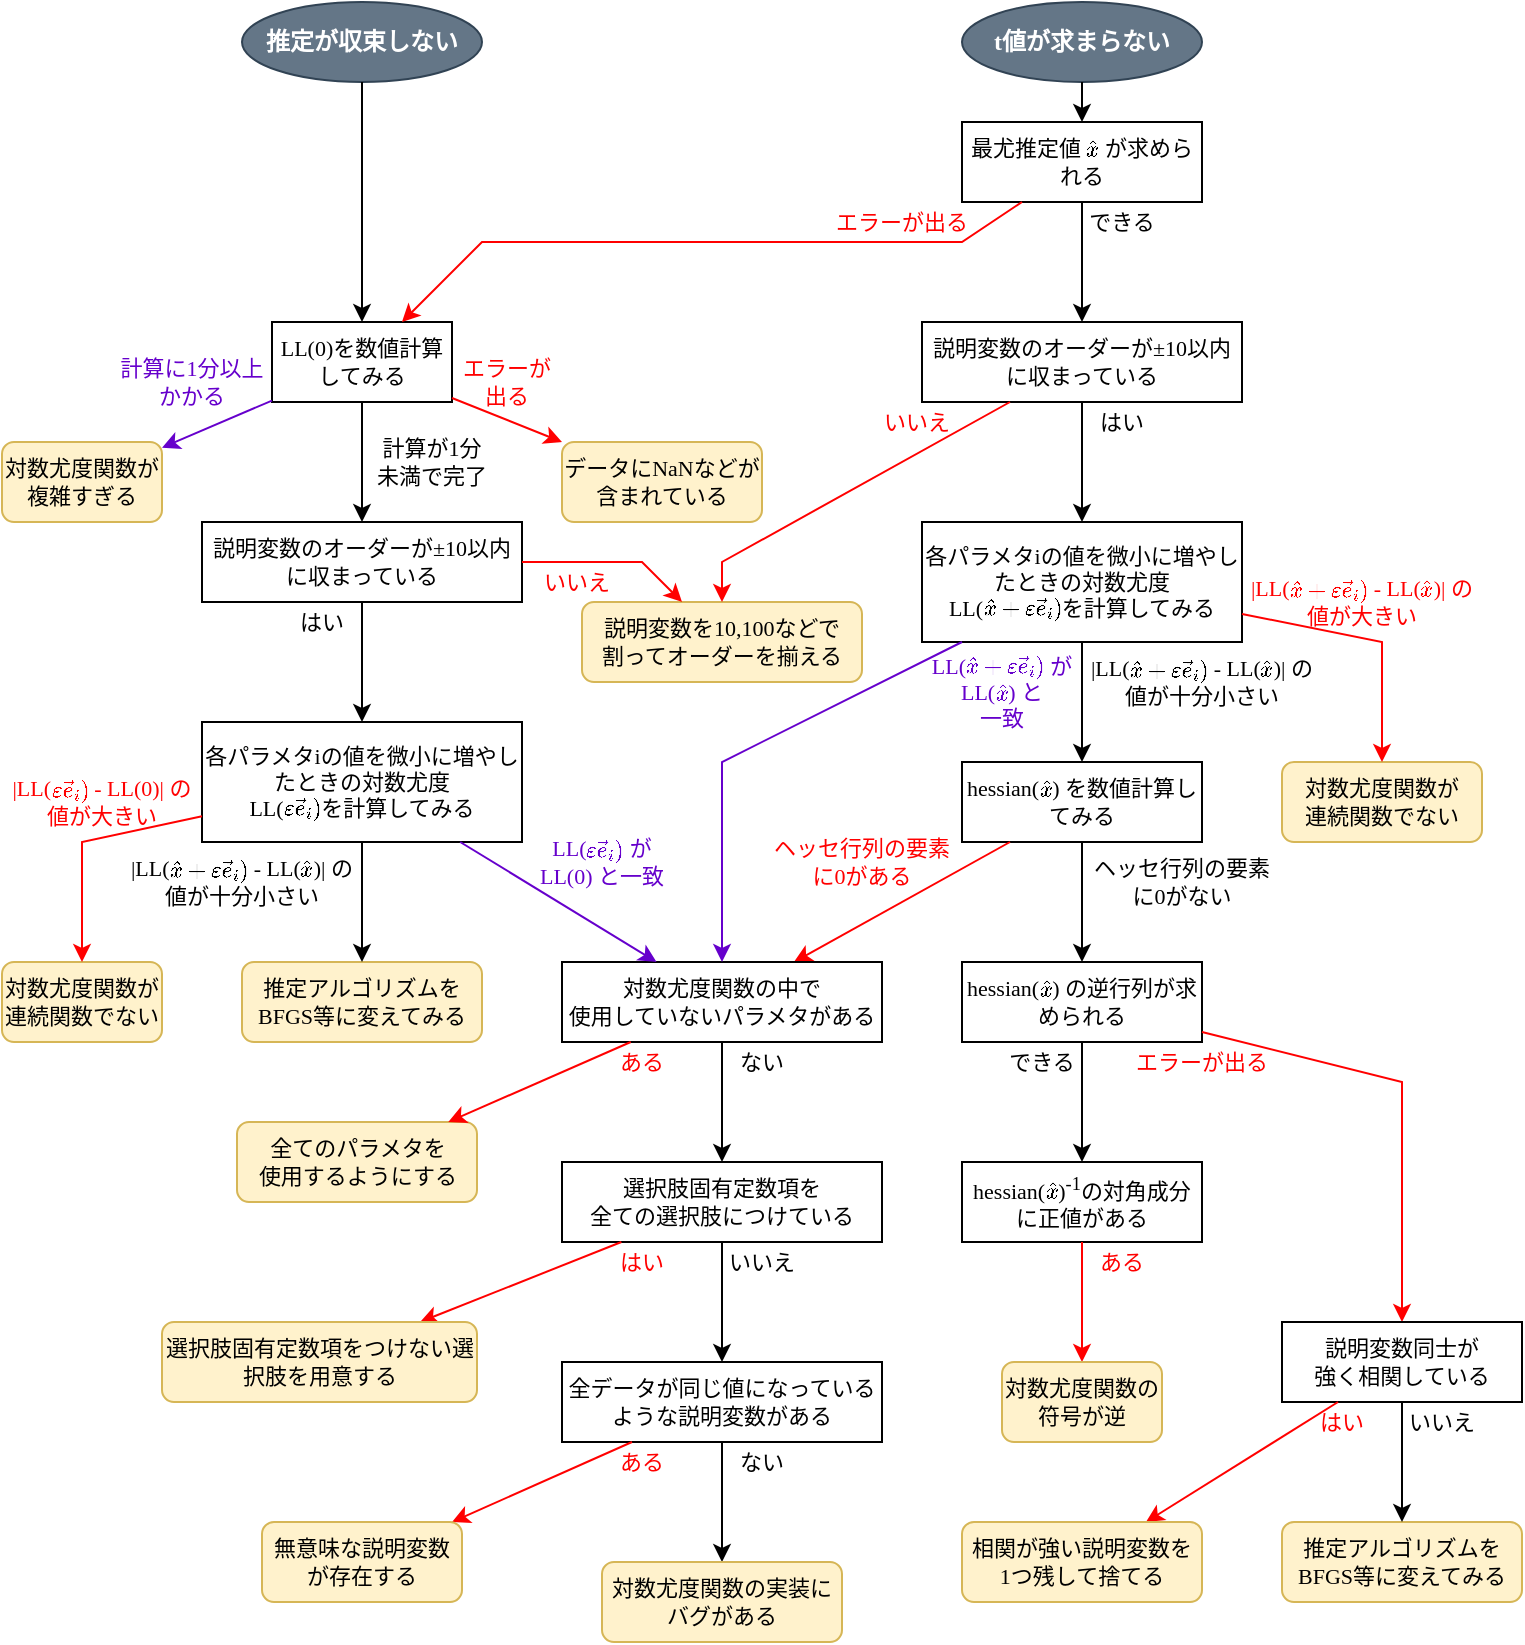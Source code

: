 <mxfile version="25.0.2">
  <diagram name="ページ1" id="csbX1CHgTbPyebrUw03X">
    <mxGraphModel dx="794" dy="511" grid="1" gridSize="10" guides="1" tooltips="1" connect="1" arrows="1" fold="1" page="1" pageScale="1" pageWidth="827" pageHeight="1169" math="1" shadow="0">
      <root>
        <mxCell id="0" />
        <mxCell id="1" parent="0" />
        <mxCell id="wFH1GYGM8m3KtPtm4ay0-4" value="推定が収束しない" style="ellipse;whiteSpace=wrap;html=1;fillColor=#647687;strokeColor=#314354;fontColor=#ffffff;fontFamily=メイリオ;fontSize=12;verticalAlign=middle;fontStyle=1" parent="1" vertex="1">
          <mxGeometry x="160" y="40" width="120" height="40" as="geometry" />
        </mxCell>
        <mxCell id="wFH1GYGM8m3KtPtm4ay0-5" value="t値が求まらない" style="ellipse;whiteSpace=wrap;html=1;fillColor=#647687;strokeColor=#314354;fontColor=#ffffff;fontFamily=メイリオ;fontSize=12;verticalAlign=middle;fontStyle=1" parent="1" vertex="1">
          <mxGeometry x="520" y="40" width="120" height="40" as="geometry" />
        </mxCell>
        <mxCell id="wFH1GYGM8m3KtPtm4ay0-6" value="" style="endArrow=classic;html=1;rounded=0;fontFamily=メイリオ;fontSize=11;verticalAlign=middle;" parent="1" source="wFH1GYGM8m3KtPtm4ay0-4" target="wFH1GYGM8m3KtPtm4ay0-7" edge="1">
          <mxGeometry width="50" height="50" relative="1" as="geometry">
            <mxPoint x="300" y="250" as="sourcePoint" />
            <mxPoint x="220" y="120" as="targetPoint" />
          </mxGeometry>
        </mxCell>
        <mxCell id="wFH1GYGM8m3KtPtm4ay0-7" value="LL(0)を数値計算してみる" style="rounded=0;whiteSpace=wrap;html=1;fontFamily=メイリオ;fontSize=11;verticalAlign=middle;" parent="1" vertex="1">
          <mxGeometry x="175" y="200" width="90" height="40" as="geometry" />
        </mxCell>
        <mxCell id="wFH1GYGM8m3KtPtm4ay0-8" value="" style="endArrow=classic;html=1;rounded=0;strokeColor=#6600CC;fontFamily=メイリオ;fontSize=11;verticalAlign=middle;" parent="1" source="wFH1GYGM8m3KtPtm4ay0-7" target="wFH1GYGM8m3KtPtm4ay0-10" edge="1">
          <mxGeometry width="50" height="50" relative="1" as="geometry">
            <mxPoint x="230" y="250" as="sourcePoint" />
            <mxPoint x="360" y="300" as="targetPoint" />
          </mxGeometry>
        </mxCell>
        <mxCell id="wFH1GYGM8m3KtPtm4ay0-9" value="計算に1分以上かかる" style="text;html=1;align=center;verticalAlign=middle;whiteSpace=wrap;rounded=0;fontColor=#6600CC;fontFamily=メイリオ;fontSize=11;" parent="1" vertex="1">
          <mxGeometry x="95" y="210" width="80" height="40" as="geometry" />
        </mxCell>
        <mxCell id="wFH1GYGM8m3KtPtm4ay0-10" value="対数尤度関数が複雑すぎる" style="rounded=1;whiteSpace=wrap;html=1;fillColor=#fff2cc;strokeColor=#d6b656;fontFamily=メイリオ;fontSize=11;verticalAlign=middle;" parent="1" vertex="1">
          <mxGeometry x="40" y="260" width="80" height="40" as="geometry" />
        </mxCell>
        <mxCell id="wFH1GYGM8m3KtPtm4ay0-13" value="" style="endArrow=classic;html=1;rounded=0;fontFamily=メイリオ;fontSize=11;verticalAlign=middle;" parent="1" source="wFH1GYGM8m3KtPtm4ay0-7" target="u9qrVU421LaHeVuqptxm-9" edge="1">
          <mxGeometry width="50" height="50" relative="1" as="geometry">
            <mxPoint x="230" y="270" as="sourcePoint" />
            <mxPoint x="220" y="300" as="targetPoint" />
          </mxGeometry>
        </mxCell>
        <mxCell id="wFH1GYGM8m3KtPtm4ay0-14" value="計算が1分&lt;div&gt;未満で完了&lt;/div&gt;" style="text;html=1;align=center;verticalAlign=middle;whiteSpace=wrap;rounded=0;fontFamily=メイリオ;fontSize=11;" parent="1" vertex="1">
          <mxGeometry x="220" y="250" width="70" height="40" as="geometry" />
        </mxCell>
        <mxCell id="wFH1GYGM8m3KtPtm4ay0-15" value="推定アルゴリズムをBFGS等に変えてみる" style="rounded=1;whiteSpace=wrap;html=1;fillColor=#fff2cc;strokeColor=#d6b656;fontFamily=メイリオ;fontSize=11;verticalAlign=middle;" parent="1" vertex="1">
          <mxGeometry x="160" y="520" width="120" height="40" as="geometry" />
        </mxCell>
        <mxCell id="wFH1GYGM8m3KtPtm4ay0-16" value="最尤推定値 \(\hat x\) が求められる&lt;div&gt;&lt;/div&gt;" style="rounded=0;whiteSpace=wrap;html=1;fontFamily=メイリオ;fontSize=11;verticalAlign=middle;" parent="1" vertex="1">
          <mxGeometry x="520" y="100" width="120" height="40" as="geometry" />
        </mxCell>
        <mxCell id="wFH1GYGM8m3KtPtm4ay0-17" value="" style="endArrow=classic;html=1;rounded=0;fontFamily=メイリオ;fontSize=11;verticalAlign=middle;" parent="1" source="wFH1GYGM8m3KtPtm4ay0-5" target="wFH1GYGM8m3KtPtm4ay0-16" edge="1">
          <mxGeometry width="50" height="50" relative="1" as="geometry">
            <mxPoint x="230" y="90" as="sourcePoint" />
            <mxPoint x="230" y="130" as="targetPoint" />
          </mxGeometry>
        </mxCell>
        <mxCell id="wFH1GYGM8m3KtPtm4ay0-19" value="エラーが出る" style="text;html=1;align=center;verticalAlign=middle;whiteSpace=wrap;rounded=0;fontColor=#FF0000;fontFamily=メイリオ;fontSize=11;" parent="1" vertex="1">
          <mxGeometry x="440" y="140" width="100" height="20" as="geometry" />
        </mxCell>
        <mxCell id="wFH1GYGM8m3KtPtm4ay0-20" value="できる" style="text;html=1;align=center;verticalAlign=middle;whiteSpace=wrap;rounded=0;fontFamily=メイリオ;fontSize=11;" parent="1" vertex="1">
          <mxGeometry x="580" y="140" width="40" height="20" as="geometry" />
        </mxCell>
        <mxCell id="wFH1GYGM8m3KtPtm4ay0-21" value="" style="endArrow=classic;html=1;rounded=0;fontFamily=メイリオ;fontSize=11;verticalAlign=middle;" parent="1" source="wFH1GYGM8m3KtPtm4ay0-16" target="u9qrVU421LaHeVuqptxm-12" edge="1">
          <mxGeometry width="50" height="50" relative="1" as="geometry">
            <mxPoint x="230" y="170" as="sourcePoint" />
            <mxPoint x="660" y="210" as="targetPoint" />
          </mxGeometry>
        </mxCell>
        <mxCell id="wFH1GYGM8m3KtPtm4ay0-22" value="hessian(\(\hat x\)) を数値計算してみる" style="rounded=0;whiteSpace=wrap;html=1;fontFamily=メイリオ;fontSize=11;verticalAlign=middle;" parent="1" vertex="1">
          <mxGeometry x="520" y="420" width="120" height="40" as="geometry" />
        </mxCell>
        <mxCell id="wFH1GYGM8m3KtPtm4ay0-23" value="ヘッセ行列の要素に0がある" style="text;html=1;align=center;verticalAlign=middle;whiteSpace=wrap;rounded=0;fontColor=#FF0000;fontFamily=メイリオ;fontSize=11;" parent="1" vertex="1">
          <mxGeometry x="420" y="450" width="100" height="40" as="geometry" />
        </mxCell>
        <mxCell id="wFH1GYGM8m3KtPtm4ay0-24" value="" style="endArrow=classic;html=1;rounded=0;strokeColor=#FF0000;fontFamily=メイリオ;fontSize=11;verticalAlign=middle;" parent="1" source="wFH1GYGM8m3KtPtm4ay0-22" target="wFH1GYGM8m3KtPtm4ay0-47" edge="1">
          <mxGeometry width="50" height="50" relative="1" as="geometry">
            <mxPoint x="390" y="500" as="sourcePoint" />
            <mxPoint x="400" y="480" as="targetPoint" />
          </mxGeometry>
        </mxCell>
        <mxCell id="wFH1GYGM8m3KtPtm4ay0-27" value="ヘッセ行列の要素に&lt;span style=&quot;background-color: initial;&quot;&gt;0がない&lt;/span&gt;" style="text;html=1;align=center;verticalAlign=middle;whiteSpace=wrap;rounded=0;fontFamily=メイリオ;fontSize=11;" parent="1" vertex="1">
          <mxGeometry x="580" y="460" width="100" height="40" as="geometry" />
        </mxCell>
        <mxCell id="wFH1GYGM8m3KtPtm4ay0-29" value="hessian(\(\hat x\))&lt;sup&gt;-1&lt;/sup&gt;の対角成分に正値がある" style="rounded=0;whiteSpace=wrap;html=1;fontFamily=メイリオ;fontSize=11;verticalAlign=middle;" parent="1" vertex="1">
          <mxGeometry x="520" y="620" width="120" height="40" as="geometry" />
        </mxCell>
        <mxCell id="wFH1GYGM8m3KtPtm4ay0-30" value="" style="endArrow=classic;html=1;rounded=0;fontFamily=メイリオ;fontSize=11;verticalAlign=middle;" parent="1" source="wFH1GYGM8m3KtPtm4ay0-22" target="wFH1GYGM8m3KtPtm4ay0-39" edge="1">
          <mxGeometry width="50" height="50" relative="1" as="geometry">
            <mxPoint x="430" y="470" as="sourcePoint" />
            <mxPoint x="430" y="510" as="targetPoint" />
          </mxGeometry>
        </mxCell>
        <mxCell id="wFH1GYGM8m3KtPtm4ay0-31" value="ある" style="text;html=1;align=center;verticalAlign=middle;whiteSpace=wrap;rounded=0;fontColor=#FF0000;fontFamily=メイリオ;fontSize=11;" parent="1" vertex="1">
          <mxGeometry x="580" y="660" width="40" height="20" as="geometry" />
        </mxCell>
        <mxCell id="wFH1GYGM8m3KtPtm4ay0-33" value="" style="endArrow=classic;html=1;rounded=0;strokeColor=#FF0000;fontFamily=メイリオ;fontSize=11;verticalAlign=middle;" parent="1" source="wFH1GYGM8m3KtPtm4ay0-29" target="wFH1GYGM8m3KtPtm4ay0-35" edge="1">
          <mxGeometry width="50" height="50" relative="1" as="geometry">
            <mxPoint x="370" y="590" as="sourcePoint" />
            <mxPoint x="540" y="620" as="targetPoint" />
          </mxGeometry>
        </mxCell>
        <mxCell id="wFH1GYGM8m3KtPtm4ay0-35" value="対数尤度関数の符号が逆" style="rounded=1;whiteSpace=wrap;html=1;fillColor=#fff2cc;strokeColor=#d6b656;fontFamily=メイリオ;fontSize=11;verticalAlign=middle;" parent="1" vertex="1">
          <mxGeometry x="540" y="720" width="80" height="40" as="geometry" />
        </mxCell>
        <mxCell id="wFH1GYGM8m3KtPtm4ay0-39" value="hessian(\(\hat x\)) の逆行列が求められる" style="rounded=0;whiteSpace=wrap;html=1;fontFamily=メイリオ;fontSize=11;verticalAlign=middle;" parent="1" vertex="1">
          <mxGeometry x="520" y="520" width="120" height="40" as="geometry" />
        </mxCell>
        <mxCell id="wFH1GYGM8m3KtPtm4ay0-40" value="" style="endArrow=classic;html=1;rounded=0;fontFamily=メイリオ;fontSize=11;verticalAlign=middle;" parent="1" source="wFH1GYGM8m3KtPtm4ay0-39" target="wFH1GYGM8m3KtPtm4ay0-29" edge="1">
          <mxGeometry width="50" height="50" relative="1" as="geometry">
            <mxPoint x="430" y="550" as="sourcePoint" />
            <mxPoint x="530" y="550" as="targetPoint" />
          </mxGeometry>
        </mxCell>
        <mxCell id="wFH1GYGM8m3KtPtm4ay0-41" value="できる" style="text;html=1;align=center;verticalAlign=middle;whiteSpace=wrap;rounded=0;fontFamily=メイリオ;fontSize=11;" parent="1" vertex="1">
          <mxGeometry x="540" y="560" width="40" height="20" as="geometry" />
        </mxCell>
        <mxCell id="wFH1GYGM8m3KtPtm4ay0-44" value="" style="endArrow=classic;html=1;rounded=0;strokeColor=#FF0000;fontFamily=メイリオ;fontSize=11;verticalAlign=middle;" parent="1" source="wFH1GYGM8m3KtPtm4ay0-39" target="A0bKrF_H1_ddprq1EIHs-3" edge="1">
          <mxGeometry width="50" height="50" relative="1" as="geometry">
            <mxPoint x="650" y="480" as="sourcePoint" />
            <mxPoint x="673.333" y="580" as="targetPoint" />
            <Array as="points">
              <mxPoint x="740" y="580" />
            </Array>
          </mxGeometry>
        </mxCell>
        <mxCell id="wFH1GYGM8m3KtPtm4ay0-45" value="エラーが出る" style="text;html=1;align=center;verticalAlign=middle;whiteSpace=wrap;rounded=0;fontColor=#FF0000;fontFamily=メイリオ;fontSize=11;" parent="1" vertex="1">
          <mxGeometry x="600" y="560" width="80" height="20" as="geometry" />
        </mxCell>
        <mxCell id="wFH1GYGM8m3KtPtm4ay0-47" value="対数尤度関数の中で&lt;div&gt;使用していないパラメタがある&lt;/div&gt;" style="rounded=0;whiteSpace=wrap;html=1;fontFamily=メイリオ;fontSize=11;verticalAlign=middle;" parent="1" vertex="1">
          <mxGeometry x="320" y="520" width="160" height="40" as="geometry" />
        </mxCell>
        <mxCell id="wFH1GYGM8m3KtPtm4ay0-49" value="ある" style="text;html=1;align=center;verticalAlign=middle;whiteSpace=wrap;rounded=0;fontColor=#FF0000;fontFamily=メイリオ;fontSize=11;" parent="1" vertex="1">
          <mxGeometry x="340" y="560" width="40" height="20" as="geometry" />
        </mxCell>
        <mxCell id="wFH1GYGM8m3KtPtm4ay0-50" value="ない" style="text;html=1;align=center;verticalAlign=middle;whiteSpace=wrap;rounded=0;fontFamily=メイリオ;fontSize=11;" parent="1" vertex="1">
          <mxGeometry x="400" y="560" width="40" height="20" as="geometry" />
        </mxCell>
        <mxCell id="wFH1GYGM8m3KtPtm4ay0-51" value="全てのパラメタを&lt;div&gt;使用するようにする&lt;/div&gt;" style="rounded=1;whiteSpace=wrap;html=1;fillColor=#fff2cc;strokeColor=#d6b656;fontFamily=メイリオ;fontSize=11;verticalAlign=middle;" parent="1" vertex="1">
          <mxGeometry x="157.5" y="600" width="120" height="40" as="geometry" />
        </mxCell>
        <mxCell id="wFH1GYGM8m3KtPtm4ay0-52" value="" style="endArrow=classic;html=1;rounded=0;strokeColor=#FF0000;fontFamily=メイリオ;fontSize=11;verticalAlign=middle;" parent="1" source="wFH1GYGM8m3KtPtm4ay0-47" target="wFH1GYGM8m3KtPtm4ay0-51" edge="1">
          <mxGeometry width="50" height="50" relative="1" as="geometry">
            <mxPoint x="365.714" y="580" as="sourcePoint" />
            <mxPoint x="300" y="540" as="targetPoint" />
          </mxGeometry>
        </mxCell>
        <mxCell id="wFH1GYGM8m3KtPtm4ay0-53" value="" style="endArrow=classic;html=1;rounded=0;fontFamily=メイリオ;fontSize=11;verticalAlign=middle;" parent="1" source="wFH1GYGM8m3KtPtm4ay0-47" target="u9qrVU421LaHeVuqptxm-1" edge="1">
          <mxGeometry width="50" height="50" relative="1" as="geometry">
            <mxPoint x="430" y="580" as="sourcePoint" />
            <mxPoint x="410" y="600" as="targetPoint" />
          </mxGeometry>
        </mxCell>
        <mxCell id="wFH1GYGM8m3KtPtm4ay0-55" value="全データが同じ値になっているような説明変数がある" style="rounded=0;whiteSpace=wrap;html=1;fontFamily=メイリオ;fontSize=11;verticalAlign=middle;" parent="1" vertex="1">
          <mxGeometry x="320" y="720" width="160" height="40" as="geometry" />
        </mxCell>
        <mxCell id="wFH1GYGM8m3KtPtm4ay0-56" value="データにNaNなどが含まれている" style="rounded=1;whiteSpace=wrap;html=1;fillColor=#fff2cc;strokeColor=#d6b656;fontFamily=メイリオ;fontSize=11;verticalAlign=middle;" parent="1" vertex="1">
          <mxGeometry x="320" y="260" width="100" height="40" as="geometry" />
        </mxCell>
        <mxCell id="wFH1GYGM8m3KtPtm4ay0-58" value="" style="endArrow=classic;html=1;rounded=0;strokeColor=#FF0000;fontFamily=メイリオ;fontSize=11;verticalAlign=middle;" parent="1" source="wFH1GYGM8m3KtPtm4ay0-7" target="wFH1GYGM8m3KtPtm4ay0-56" edge="1">
          <mxGeometry width="50" height="50" relative="1" as="geometry">
            <mxPoint x="250" y="330" as="sourcePoint" />
            <mxPoint x="290" y="370" as="targetPoint" />
          </mxGeometry>
        </mxCell>
        <mxCell id="wFH1GYGM8m3KtPtm4ay0-59" value="エラーが出る" style="text;html=1;align=center;verticalAlign=middle;whiteSpace=wrap;rounded=0;fontColor=#FF0000;fontFamily=メイリオ;fontSize=11;" parent="1" vertex="1">
          <mxGeometry x="265" y="210" width="55" height="40" as="geometry" />
        </mxCell>
        <mxCell id="wFH1GYGM8m3KtPtm4ay0-61" value="" style="endArrow=classic;html=1;rounded=0;strokeColor=#FF0000;fontFamily=メイリオ;fontSize=11;verticalAlign=middle;" parent="1" source="wFH1GYGM8m3KtPtm4ay0-16" target="wFH1GYGM8m3KtPtm4ay0-7" edge="1">
          <mxGeometry width="50" height="50" relative="1" as="geometry">
            <mxPoint x="300" y="350" as="sourcePoint" />
            <mxPoint x="170" y="200" as="targetPoint" />
            <Array as="points">
              <mxPoint x="520" y="160" />
              <mxPoint x="280" y="160" />
            </Array>
          </mxGeometry>
        </mxCell>
        <mxCell id="wFH1GYGM8m3KtPtm4ay0-62" value="" style="endArrow=classic;html=1;rounded=0;strokeColor=#FF0000;fontFamily=メイリオ;fontSize=11;verticalAlign=middle;" parent="1" source="wFH1GYGM8m3KtPtm4ay0-55" target="EiS7PpM1qMPfqrUUcOb0-3" edge="1">
          <mxGeometry width="50" height="50" relative="1" as="geometry">
            <mxPoint x="414" y="610" as="sourcePoint" />
            <mxPoint x="190" y="810" as="targetPoint" />
          </mxGeometry>
        </mxCell>
        <mxCell id="wFH1GYGM8m3KtPtm4ay0-63" value="ある" style="text;html=1;align=center;verticalAlign=middle;whiteSpace=wrap;rounded=0;fontColor=#FF0000;fontFamily=メイリオ;fontSize=11;" parent="1" vertex="1">
          <mxGeometry x="340" y="760" width="40" height="20" as="geometry" />
        </mxCell>
        <mxCell id="wFH1GYGM8m3KtPtm4ay0-64" value="ない" style="text;html=1;align=center;verticalAlign=middle;whiteSpace=wrap;rounded=0;fontFamily=メイリオ;fontSize=11;" parent="1" vertex="1">
          <mxGeometry x="400" y="760" width="40" height="20" as="geometry" />
        </mxCell>
        <mxCell id="wFH1GYGM8m3KtPtm4ay0-65" value="" style="endArrow=classic;html=1;rounded=0;fontFamily=メイリオ;fontSize=11;verticalAlign=middle;" parent="1" source="wFH1GYGM8m3KtPtm4ay0-55" target="wFH1GYGM8m3KtPtm4ay0-66" edge="1">
          <mxGeometry width="50" height="50" relative="1" as="geometry">
            <mxPoint x="434" y="690" as="sourcePoint" />
            <mxPoint x="480" y="820" as="targetPoint" />
          </mxGeometry>
        </mxCell>
        <mxCell id="wFH1GYGM8m3KtPtm4ay0-66" value="対数尤度関数の実装にバグがある" style="rounded=1;whiteSpace=wrap;html=1;fillColor=#fff2cc;strokeColor=#d6b656;fontFamily=メイリオ;fontSize=11;verticalAlign=middle;" parent="1" vertex="1">
          <mxGeometry x="340" y="820" width="120" height="40" as="geometry" />
        </mxCell>
        <mxCell id="EiS7PpM1qMPfqrUUcOb0-1" value="各パラメタiの値を微小に増やしたときの対数尤度&lt;div&gt;LL(\(\hat x + \varepsilon \vec{e}_i)\)を計算してみる&lt;/div&gt;" style="rounded=0;whiteSpace=wrap;html=1;fontFamily=メイリオ;fontSize=11;verticalAlign=middle;" parent="1" vertex="1">
          <mxGeometry x="500" y="300" width="160" height="60" as="geometry" />
        </mxCell>
        <mxCell id="EiS7PpM1qMPfqrUUcOb0-2" value="" style="endArrow=classic;html=1;rounded=0;fontFamily=メイリオ;fontSize=11;verticalAlign=middle;" parent="1" source="EiS7PpM1qMPfqrUUcOb0-1" target="wFH1GYGM8m3KtPtm4ay0-22" edge="1">
          <mxGeometry width="50" height="50" relative="1" as="geometry">
            <mxPoint x="570" y="370" as="sourcePoint" />
            <mxPoint x="390" y="312" as="targetPoint" />
          </mxGeometry>
        </mxCell>
        <mxCell id="EiS7PpM1qMPfqrUUcOb0-3" value="無意味な説明変数が存在する" style="rounded=1;whiteSpace=wrap;html=1;fillColor=#fff2cc;strokeColor=#d6b656;fontFamily=メイリオ;fontSize=11;verticalAlign=middle;" parent="1" vertex="1">
          <mxGeometry x="170" y="800" width="100" height="40" as="geometry" />
        </mxCell>
        <mxCell id="EiS7PpM1qMPfqrUUcOb0-4" value="|LL(\(\hat x + \varepsilon \vec{e}_i)\) - LL(\(\hat x\))| の値が十分小さい" style="text;html=1;align=center;verticalAlign=middle;whiteSpace=wrap;rounded=0;fontFamily=メイリオ;fontSize=11;" parent="1" vertex="1">
          <mxGeometry x="580" y="360" width="120" height="40" as="geometry" />
        </mxCell>
        <mxCell id="EiS7PpM1qMPfqrUUcOb0-6" value="" style="endArrow=classic;html=1;rounded=0;strokeColor=#6600CC;fontFamily=メイリオ;fontSize=11;verticalAlign=middle;" parent="1" source="EiS7PpM1qMPfqrUUcOb0-1" target="wFH1GYGM8m3KtPtm4ay0-47" edge="1">
          <mxGeometry width="50" height="50" relative="1" as="geometry">
            <mxPoint x="390" y="450" as="sourcePoint" />
            <mxPoint x="440" y="400" as="targetPoint" />
            <Array as="points">
              <mxPoint x="400" y="420" />
            </Array>
          </mxGeometry>
        </mxCell>
        <mxCell id="EiS7PpM1qMPfqrUUcOb0-8" value="|LL(\(\hat x + \varepsilon \vec{e}_i)\) - LL(\(\hat x\))| の値が大きい" style="text;html=1;align=center;verticalAlign=middle;whiteSpace=wrap;rounded=0;fontColor=#FF0000;fontFamily=メイリオ;fontSize=11;" parent="1" vertex="1">
          <mxGeometry x="660" y="320" width="120" height="40" as="geometry" />
        </mxCell>
        <mxCell id="EiS7PpM1qMPfqrUUcOb0-9" value="対数尤度関数が&lt;div&gt;連続関数でない&lt;/div&gt;" style="rounded=1;whiteSpace=wrap;html=1;fillColor=#fff2cc;strokeColor=#d6b656;fontFamily=メイリオ;fontSize=11;verticalAlign=middle;" parent="1" vertex="1">
          <mxGeometry x="680" y="420" width="100" height="40" as="geometry" />
        </mxCell>
        <mxCell id="EiS7PpM1qMPfqrUUcOb0-10" value="" style="endArrow=classic;html=1;rounded=0;strokeColor=#FF0000;fontFamily=メイリオ;fontSize=11;verticalAlign=middle;" parent="1" source="EiS7PpM1qMPfqrUUcOb0-1" target="EiS7PpM1qMPfqrUUcOb0-9" edge="1">
          <mxGeometry width="50" height="50" relative="1" as="geometry">
            <mxPoint x="545" y="450" as="sourcePoint" />
            <mxPoint x="455" y="490" as="targetPoint" />
            <Array as="points">
              <mxPoint x="730" y="360" />
            </Array>
          </mxGeometry>
        </mxCell>
        <mxCell id="EiS7PpM1qMPfqrUUcOb0-12" value="各パラメタiの値を微小に増やしたときの対数尤度&lt;div&gt;LL(\(\varepsilon \vec{e}_i)\)を計算してみる&lt;/div&gt;" style="rounded=0;whiteSpace=wrap;html=1;fontFamily=メイリオ;fontSize=11;verticalAlign=middle;" parent="1" vertex="1">
          <mxGeometry x="140" y="400" width="160" height="60" as="geometry" />
        </mxCell>
        <mxCell id="EiS7PpM1qMPfqrUUcOb0-14" value="|LL(\(\hat x + \varepsilon \vec{e}_i)\) - LL(\(\hat x\))| の値が十分小さい" style="text;html=1;align=center;verticalAlign=middle;whiteSpace=wrap;rounded=0;fontFamily=メイリオ;fontSize=11;" parent="1" vertex="1">
          <mxGeometry x="100" y="460" width="120" height="40" as="geometry" />
        </mxCell>
        <mxCell id="EiS7PpM1qMPfqrUUcOb0-15" value="" style="endArrow=classic;html=1;rounded=0;fontFamily=メイリオ;fontSize=11;verticalAlign=middle;" parent="1" source="EiS7PpM1qMPfqrUUcOb0-12" target="wFH1GYGM8m3KtPtm4ay0-15" edge="1">
          <mxGeometry width="50" height="50" relative="1" as="geometry">
            <mxPoint x="590" y="370" as="sourcePoint" />
            <mxPoint x="590" y="430" as="targetPoint" />
          </mxGeometry>
        </mxCell>
        <mxCell id="EiS7PpM1qMPfqrUUcOb0-16" value="|LL(\(\varepsilon \vec{e}_i)\) - LL(0)| の値が大きい" style="text;html=1;align=center;verticalAlign=middle;whiteSpace=wrap;rounded=0;fontColor=#FF0000;fontFamily=メイリオ;fontSize=11;" parent="1" vertex="1">
          <mxGeometry x="40" y="420" width="100" height="40" as="geometry" />
        </mxCell>
        <mxCell id="EiS7PpM1qMPfqrUUcOb0-17" value="対数尤度関数が連続関数でない" style="rounded=1;whiteSpace=wrap;html=1;fillColor=#fff2cc;strokeColor=#d6b656;fontFamily=メイリオ;fontSize=11;verticalAlign=middle;" parent="1" vertex="1">
          <mxGeometry x="40" y="520" width="80" height="40" as="geometry" />
        </mxCell>
        <mxCell id="EiS7PpM1qMPfqrUUcOb0-18" value="" style="endArrow=classic;html=1;rounded=0;strokeColor=#FF0000;fontFamily=メイリオ;fontSize=11;verticalAlign=middle;" parent="1" source="EiS7PpM1qMPfqrUUcOb0-12" target="EiS7PpM1qMPfqrUUcOb0-17" edge="1">
          <mxGeometry width="50" height="50" relative="1" as="geometry">
            <mxPoint x="40" y="447" as="sourcePoint" />
            <mxPoint x="-165" y="590" as="targetPoint" />
            <Array as="points">
              <mxPoint x="80" y="460" />
            </Array>
          </mxGeometry>
        </mxCell>
        <mxCell id="EiS7PpM1qMPfqrUUcOb0-19" value="LL(\(\hat x + \varepsilon \vec{e}_i)\) が LL(\(\hat x\)) と&lt;div&gt;一致&lt;/div&gt;" style="text;html=1;align=center;verticalAlign=middle;whiteSpace=wrap;rounded=0;fontColor=#6600CC;fontFamily=メイリオ;fontSize=11;" parent="1" vertex="1">
          <mxGeometry x="500" y="360" width="80" height="50" as="geometry" />
        </mxCell>
        <mxCell id="EiS7PpM1qMPfqrUUcOb0-20" value="&lt;span&gt;LL(\(\varepsilon \vec{e}_i)\) が LL(0) と一致&lt;/span&gt;" style="text;html=1;align=center;verticalAlign=middle;whiteSpace=wrap;rounded=0;fontColor=#6600CC;fontFamily=メイリオ;fontSize=11;" parent="1" vertex="1">
          <mxGeometry x="300" y="450" width="80" height="40" as="geometry" />
        </mxCell>
        <mxCell id="EiS7PpM1qMPfqrUUcOb0-22" value="" style="endArrow=classic;html=1;rounded=0;strokeColor=#6600CC;fontFamily=メイリオ;fontSize=11;verticalAlign=middle;" parent="1" source="EiS7PpM1qMPfqrUUcOb0-12" target="wFH1GYGM8m3KtPtm4ay0-47" edge="1">
          <mxGeometry width="50" height="50" relative="1" as="geometry">
            <mxPoint x="350" y="570" as="sourcePoint" />
            <mxPoint x="290" y="590" as="targetPoint" />
          </mxGeometry>
        </mxCell>
        <mxCell id="u9qrVU421LaHeVuqptxm-1" value="選択肢固有定数項を&lt;div&gt;全ての選択肢につけている&lt;/div&gt;" style="rounded=0;whiteSpace=wrap;html=1;fontFamily=メイリオ;fontSize=11;verticalAlign=middle;" parent="1" vertex="1">
          <mxGeometry x="320" y="620" width="160" height="40" as="geometry" />
        </mxCell>
        <mxCell id="u9qrVU421LaHeVuqptxm-2" value="" style="endArrow=classic;html=1;rounded=0;fontFamily=メイリオ;fontSize=11;verticalAlign=middle;" parent="1" source="u9qrVU421LaHeVuqptxm-1" target="wFH1GYGM8m3KtPtm4ay0-55" edge="1">
          <mxGeometry width="50" height="50" relative="1" as="geometry">
            <mxPoint x="410" y="570" as="sourcePoint" />
            <mxPoint x="410" y="630" as="targetPoint" />
          </mxGeometry>
        </mxCell>
        <mxCell id="u9qrVU421LaHeVuqptxm-3" value="いいえ" style="text;html=1;align=center;verticalAlign=middle;whiteSpace=wrap;rounded=0;fontFamily=メイリオ;fontSize=11;" parent="1" vertex="1">
          <mxGeometry x="400" y="660" width="40" height="20" as="geometry" />
        </mxCell>
        <mxCell id="u9qrVU421LaHeVuqptxm-4" value="はい" style="text;html=1;align=center;verticalAlign=middle;whiteSpace=wrap;rounded=0;fontColor=#FF0000;fontFamily=メイリオ;fontSize=11;" parent="1" vertex="1">
          <mxGeometry x="340" y="660" width="40" height="20" as="geometry" />
        </mxCell>
        <mxCell id="u9qrVU421LaHeVuqptxm-6" value="" style="endArrow=classic;html=1;rounded=0;strokeColor=#FF0000;fontFamily=メイリオ;fontSize=11;verticalAlign=middle;" parent="1" source="u9qrVU421LaHeVuqptxm-1" target="u9qrVU421LaHeVuqptxm-7" edge="1">
          <mxGeometry width="50" height="50" relative="1" as="geometry">
            <mxPoint x="352.5" y="660" as="sourcePoint" />
            <mxPoint x="187.5" y="710" as="targetPoint" />
          </mxGeometry>
        </mxCell>
        <mxCell id="u9qrVU421LaHeVuqptxm-7" value="選択肢固有定数項をつけない選択肢を用意する" style="rounded=1;whiteSpace=wrap;html=1;fillColor=#fff2cc;strokeColor=#d6b656;fontFamily=メイリオ;fontSize=11;verticalAlign=middle;" parent="1" vertex="1">
          <mxGeometry x="120" y="700" width="157.5" height="40" as="geometry" />
        </mxCell>
        <mxCell id="u9qrVU421LaHeVuqptxm-9" value="説明変数のオーダーが±10以内に収まっている" style="rounded=0;whiteSpace=wrap;html=1;fontFamily=メイリオ;fontSize=11;verticalAlign=middle;" parent="1" vertex="1">
          <mxGeometry x="140" y="300" width="160" height="40" as="geometry" />
        </mxCell>
        <mxCell id="u9qrVU421LaHeVuqptxm-10" value="" style="endArrow=classic;html=1;rounded=0;fontFamily=メイリオ;fontSize=11;verticalAlign=middle;" parent="1" source="u9qrVU421LaHeVuqptxm-9" target="EiS7PpM1qMPfqrUUcOb0-12" edge="1">
          <mxGeometry width="50" height="50" relative="1" as="geometry">
            <mxPoint x="230" y="90" as="sourcePoint" />
            <mxPoint x="230" y="210" as="targetPoint" />
          </mxGeometry>
        </mxCell>
        <mxCell id="u9qrVU421LaHeVuqptxm-11" value="はい" style="text;html=1;align=center;verticalAlign=middle;whiteSpace=wrap;rounded=0;fontFamily=メイリオ;fontSize=11;" parent="1" vertex="1">
          <mxGeometry x="180" y="340" width="40" height="20" as="geometry" />
        </mxCell>
        <mxCell id="u9qrVU421LaHeVuqptxm-12" value="説明変数のオーダーが±10以内に収まっている" style="rounded=0;whiteSpace=wrap;html=1;fontFamily=メイリオ;fontSize=11;verticalAlign=middle;" parent="1" vertex="1">
          <mxGeometry x="500" y="200" width="160" height="40" as="geometry" />
        </mxCell>
        <mxCell id="u9qrVU421LaHeVuqptxm-13" value="" style="endArrow=classic;html=1;rounded=0;fontFamily=メイリオ;fontSize=11;verticalAlign=middle;" parent="1" source="u9qrVU421LaHeVuqptxm-12" target="EiS7PpM1qMPfqrUUcOb0-1" edge="1">
          <mxGeometry width="50" height="50" relative="1" as="geometry">
            <mxPoint x="590" y="150" as="sourcePoint" />
            <mxPoint x="590" y="210" as="targetPoint" />
          </mxGeometry>
        </mxCell>
        <mxCell id="u9qrVU421LaHeVuqptxm-14" value="説明変数を10,100などで&lt;div&gt;割ってオーダーを揃える&lt;/div&gt;" style="rounded=1;whiteSpace=wrap;html=1;fillColor=#fff2cc;strokeColor=#d6b656;fontFamily=メイリオ;fontSize=11;verticalAlign=middle;" parent="1" vertex="1">
          <mxGeometry x="330" y="340" width="140" height="40" as="geometry" />
        </mxCell>
        <mxCell id="u9qrVU421LaHeVuqptxm-15" value="" style="endArrow=classic;html=1;rounded=0;strokeColor=#FF0000;fontFamily=メイリオ;fontSize=11;verticalAlign=middle;" parent="1" source="u9qrVU421LaHeVuqptxm-9" target="u9qrVU421LaHeVuqptxm-14" edge="1">
          <mxGeometry width="50" height="50" relative="1" as="geometry">
            <mxPoint x="275" y="248" as="sourcePoint" />
            <mxPoint x="330" y="270" as="targetPoint" />
            <Array as="points">
              <mxPoint x="360" y="320" />
            </Array>
          </mxGeometry>
        </mxCell>
        <mxCell id="u9qrVU421LaHeVuqptxm-16" value="いいえ" style="text;html=1;align=center;verticalAlign=middle;whiteSpace=wrap;rounded=0;fontColor=#FF0000;fontFamily=メイリオ;fontSize=11;" parent="1" vertex="1">
          <mxGeometry x="300" y="320" width="55" height="20" as="geometry" />
        </mxCell>
        <mxCell id="u9qrVU421LaHeVuqptxm-17" value="はい" style="text;html=1;align=center;verticalAlign=middle;whiteSpace=wrap;rounded=0;fontFamily=メイリオ;fontSize=11;" parent="1" vertex="1">
          <mxGeometry x="580" y="240" width="40" height="20" as="geometry" />
        </mxCell>
        <mxCell id="u9qrVU421LaHeVuqptxm-20" value="" style="endArrow=classic;html=1;rounded=0;strokeColor=#FF0000;fontFamily=メイリオ;fontSize=11;verticalAlign=middle;" parent="1" source="u9qrVU421LaHeVuqptxm-12" target="u9qrVU421LaHeVuqptxm-14" edge="1">
          <mxGeometry width="50" height="50" relative="1" as="geometry">
            <mxPoint x="554" y="470" as="sourcePoint" />
            <mxPoint x="446" y="530" as="targetPoint" />
            <Array as="points">
              <mxPoint x="400" y="320" />
            </Array>
          </mxGeometry>
        </mxCell>
        <mxCell id="u9qrVU421LaHeVuqptxm-21" value="いいえ" style="text;html=1;align=center;verticalAlign=middle;whiteSpace=wrap;rounded=0;fontColor=#FF0000;fontFamily=メイリオ;fontSize=11;" parent="1" vertex="1">
          <mxGeometry x="470" y="240" width="55" height="20" as="geometry" />
        </mxCell>
        <mxCell id="A0bKrF_H1_ddprq1EIHs-1" value="推定アルゴリズムをBFGS等に変えてみる" style="rounded=1;whiteSpace=wrap;html=1;fillColor=#fff2cc;strokeColor=#d6b656;fontFamily=メイリオ;fontSize=11;verticalAlign=middle;" parent="1" vertex="1">
          <mxGeometry x="680" y="800" width="120" height="40" as="geometry" />
        </mxCell>
        <mxCell id="A0bKrF_H1_ddprq1EIHs-3" value="説明変数同士が&lt;div&gt;強く相関している&lt;/div&gt;" style="rounded=0;whiteSpace=wrap;html=1;fontFamily=メイリオ;fontSize=11;verticalAlign=middle;" parent="1" vertex="1">
          <mxGeometry x="680" y="700" width="120" height="40" as="geometry" />
        </mxCell>
        <mxCell id="A0bKrF_H1_ddprq1EIHs-4" value="" style="endArrow=classic;html=1;rounded=0;fontFamily=メイリオ;fontSize=11;verticalAlign=middle;" parent="1" source="A0bKrF_H1_ddprq1EIHs-3" target="A0bKrF_H1_ddprq1EIHs-1" edge="1">
          <mxGeometry width="50" height="50" relative="1" as="geometry">
            <mxPoint x="590" y="570" as="sourcePoint" />
            <mxPoint x="590" y="630" as="targetPoint" />
          </mxGeometry>
        </mxCell>
        <mxCell id="A0bKrF_H1_ddprq1EIHs-5" value="いいえ" style="text;html=1;align=center;verticalAlign=middle;whiteSpace=wrap;rounded=0;fontFamily=メイリオ;fontSize=11;" parent="1" vertex="1">
          <mxGeometry x="740" y="740" width="40" height="20" as="geometry" />
        </mxCell>
        <mxCell id="A0bKrF_H1_ddprq1EIHs-6" value="" style="endArrow=classic;html=1;rounded=0;strokeColor=#FF0000;fontFamily=メイリオ;fontSize=11;verticalAlign=middle;" parent="1" source="A0bKrF_H1_ddprq1EIHs-3" target="A0bKrF_H1_ddprq1EIHs-8" edge="1">
          <mxGeometry width="50" height="50" relative="1" as="geometry">
            <mxPoint x="622" y="650" as="sourcePoint" />
            <mxPoint x="600" y="880" as="targetPoint" />
          </mxGeometry>
        </mxCell>
        <mxCell id="A0bKrF_H1_ddprq1EIHs-7" value="はい" style="text;html=1;align=center;verticalAlign=middle;whiteSpace=wrap;rounded=0;fontColor=#FF0000;fontFamily=メイリオ;fontSize=11;" parent="1" vertex="1">
          <mxGeometry x="690" y="740" width="40" height="20" as="geometry" />
        </mxCell>
        <mxCell id="A0bKrF_H1_ddprq1EIHs-8" value="相関が強い説明変数を&lt;div&gt;1つ残して捨てる&lt;/div&gt;" style="rounded=1;whiteSpace=wrap;html=1;fillColor=#fff2cc;strokeColor=#d6b656;fontFamily=メイリオ;fontSize=11;verticalAlign=middle;" parent="1" vertex="1">
          <mxGeometry x="520" y="800" width="120" height="40" as="geometry" />
        </mxCell>
        <mxCell id="A0bKrF_H1_ddprq1EIHs-9" style="edgeStyle=orthogonalEdgeStyle;rounded=0;orthogonalLoop=1;jettySize=auto;html=1;exitX=0.5;exitY=1;exitDx=0;exitDy=0;fontFamily=メイリオ;fontSize=11;verticalAlign=middle;" parent="1" source="wFH1GYGM8m3KtPtm4ay0-45" target="wFH1GYGM8m3KtPtm4ay0-45" edge="1">
          <mxGeometry relative="1" as="geometry" />
        </mxCell>
      </root>
    </mxGraphModel>
  </diagram>
</mxfile>
